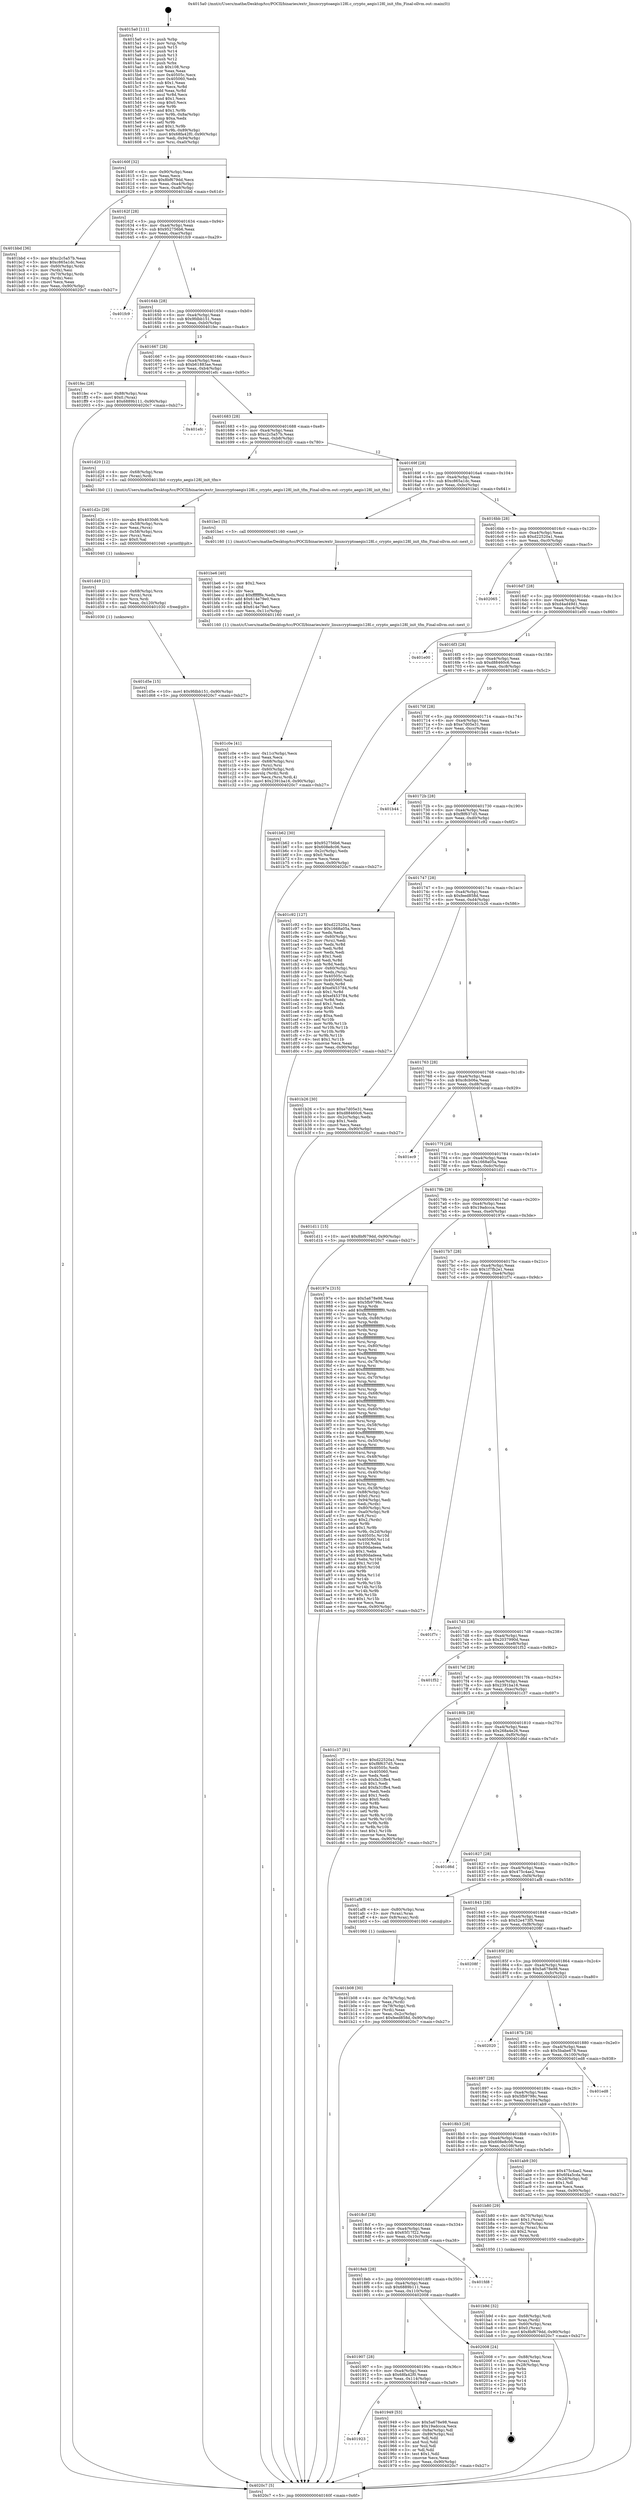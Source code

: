 digraph "0x4015a0" {
  label = "0x4015a0 (/mnt/c/Users/mathe/Desktop/tcc/POCII/binaries/extr_linuxcryptoaegis128l.c_crypto_aegis128l_init_tfm_Final-ollvm.out::main(0))"
  labelloc = "t"
  node[shape=record]

  Entry [label="",width=0.3,height=0.3,shape=circle,fillcolor=black,style=filled]
  "0x40160f" [label="{
     0x40160f [32]\l
     | [instrs]\l
     &nbsp;&nbsp;0x40160f \<+6\>: mov -0x90(%rbp),%eax\l
     &nbsp;&nbsp;0x401615 \<+2\>: mov %eax,%ecx\l
     &nbsp;&nbsp;0x401617 \<+6\>: sub $0x8bf679dd,%ecx\l
     &nbsp;&nbsp;0x40161d \<+6\>: mov %eax,-0xa4(%rbp)\l
     &nbsp;&nbsp;0x401623 \<+6\>: mov %ecx,-0xa8(%rbp)\l
     &nbsp;&nbsp;0x401629 \<+6\>: je 0000000000401bbd \<main+0x61d\>\l
  }"]
  "0x401bbd" [label="{
     0x401bbd [36]\l
     | [instrs]\l
     &nbsp;&nbsp;0x401bbd \<+5\>: mov $0xc2c5a57b,%eax\l
     &nbsp;&nbsp;0x401bc2 \<+5\>: mov $0xc865a1dc,%ecx\l
     &nbsp;&nbsp;0x401bc7 \<+4\>: mov -0x60(%rbp),%rdx\l
     &nbsp;&nbsp;0x401bcb \<+2\>: mov (%rdx),%esi\l
     &nbsp;&nbsp;0x401bcd \<+4\>: mov -0x70(%rbp),%rdx\l
     &nbsp;&nbsp;0x401bd1 \<+2\>: cmp (%rdx),%esi\l
     &nbsp;&nbsp;0x401bd3 \<+3\>: cmovl %ecx,%eax\l
     &nbsp;&nbsp;0x401bd6 \<+6\>: mov %eax,-0x90(%rbp)\l
     &nbsp;&nbsp;0x401bdc \<+5\>: jmp 00000000004020c7 \<main+0xb27\>\l
  }"]
  "0x40162f" [label="{
     0x40162f [28]\l
     | [instrs]\l
     &nbsp;&nbsp;0x40162f \<+5\>: jmp 0000000000401634 \<main+0x94\>\l
     &nbsp;&nbsp;0x401634 \<+6\>: mov -0xa4(%rbp),%eax\l
     &nbsp;&nbsp;0x40163a \<+5\>: sub $0x952756b6,%eax\l
     &nbsp;&nbsp;0x40163f \<+6\>: mov %eax,-0xac(%rbp)\l
     &nbsp;&nbsp;0x401645 \<+6\>: je 0000000000401fc9 \<main+0xa29\>\l
  }"]
  Exit [label="",width=0.3,height=0.3,shape=circle,fillcolor=black,style=filled,peripheries=2]
  "0x401fc9" [label="{
     0x401fc9\l
  }", style=dashed]
  "0x40164b" [label="{
     0x40164b [28]\l
     | [instrs]\l
     &nbsp;&nbsp;0x40164b \<+5\>: jmp 0000000000401650 \<main+0xb0\>\l
     &nbsp;&nbsp;0x401650 \<+6\>: mov -0xa4(%rbp),%eax\l
     &nbsp;&nbsp;0x401656 \<+5\>: sub $0x9fdbb151,%eax\l
     &nbsp;&nbsp;0x40165b \<+6\>: mov %eax,-0xb0(%rbp)\l
     &nbsp;&nbsp;0x401661 \<+6\>: je 0000000000401fec \<main+0xa4c\>\l
  }"]
  "0x401d5e" [label="{
     0x401d5e [15]\l
     | [instrs]\l
     &nbsp;&nbsp;0x401d5e \<+10\>: movl $0x9fdbb151,-0x90(%rbp)\l
     &nbsp;&nbsp;0x401d68 \<+5\>: jmp 00000000004020c7 \<main+0xb27\>\l
  }"]
  "0x401fec" [label="{
     0x401fec [28]\l
     | [instrs]\l
     &nbsp;&nbsp;0x401fec \<+7\>: mov -0x88(%rbp),%rax\l
     &nbsp;&nbsp;0x401ff3 \<+6\>: movl $0x0,(%rax)\l
     &nbsp;&nbsp;0x401ff9 \<+10\>: movl $0x6889b111,-0x90(%rbp)\l
     &nbsp;&nbsp;0x402003 \<+5\>: jmp 00000000004020c7 \<main+0xb27\>\l
  }"]
  "0x401667" [label="{
     0x401667 [28]\l
     | [instrs]\l
     &nbsp;&nbsp;0x401667 \<+5\>: jmp 000000000040166c \<main+0xcc\>\l
     &nbsp;&nbsp;0x40166c \<+6\>: mov -0xa4(%rbp),%eax\l
     &nbsp;&nbsp;0x401672 \<+5\>: sub $0xb61883ae,%eax\l
     &nbsp;&nbsp;0x401677 \<+6\>: mov %eax,-0xb4(%rbp)\l
     &nbsp;&nbsp;0x40167d \<+6\>: je 0000000000401efc \<main+0x95c\>\l
  }"]
  "0x401d49" [label="{
     0x401d49 [21]\l
     | [instrs]\l
     &nbsp;&nbsp;0x401d49 \<+4\>: mov -0x68(%rbp),%rcx\l
     &nbsp;&nbsp;0x401d4d \<+3\>: mov (%rcx),%rcx\l
     &nbsp;&nbsp;0x401d50 \<+3\>: mov %rcx,%rdi\l
     &nbsp;&nbsp;0x401d53 \<+6\>: mov %eax,-0x120(%rbp)\l
     &nbsp;&nbsp;0x401d59 \<+5\>: call 0000000000401030 \<free@plt\>\l
     | [calls]\l
     &nbsp;&nbsp;0x401030 \{1\} (unknown)\l
  }"]
  "0x401efc" [label="{
     0x401efc\l
  }", style=dashed]
  "0x401683" [label="{
     0x401683 [28]\l
     | [instrs]\l
     &nbsp;&nbsp;0x401683 \<+5\>: jmp 0000000000401688 \<main+0xe8\>\l
     &nbsp;&nbsp;0x401688 \<+6\>: mov -0xa4(%rbp),%eax\l
     &nbsp;&nbsp;0x40168e \<+5\>: sub $0xc2c5a57b,%eax\l
     &nbsp;&nbsp;0x401693 \<+6\>: mov %eax,-0xb8(%rbp)\l
     &nbsp;&nbsp;0x401699 \<+6\>: je 0000000000401d20 \<main+0x780\>\l
  }"]
  "0x401d2c" [label="{
     0x401d2c [29]\l
     | [instrs]\l
     &nbsp;&nbsp;0x401d2c \<+10\>: movabs $0x4030d6,%rdi\l
     &nbsp;&nbsp;0x401d36 \<+4\>: mov -0x58(%rbp),%rcx\l
     &nbsp;&nbsp;0x401d3a \<+2\>: mov %eax,(%rcx)\l
     &nbsp;&nbsp;0x401d3c \<+4\>: mov -0x58(%rbp),%rcx\l
     &nbsp;&nbsp;0x401d40 \<+2\>: mov (%rcx),%esi\l
     &nbsp;&nbsp;0x401d42 \<+2\>: mov $0x0,%al\l
     &nbsp;&nbsp;0x401d44 \<+5\>: call 0000000000401040 \<printf@plt\>\l
     | [calls]\l
     &nbsp;&nbsp;0x401040 \{1\} (unknown)\l
  }"]
  "0x401d20" [label="{
     0x401d20 [12]\l
     | [instrs]\l
     &nbsp;&nbsp;0x401d20 \<+4\>: mov -0x68(%rbp),%rax\l
     &nbsp;&nbsp;0x401d24 \<+3\>: mov (%rax),%rdi\l
     &nbsp;&nbsp;0x401d27 \<+5\>: call 00000000004013b0 \<crypto_aegis128l_init_tfm\>\l
     | [calls]\l
     &nbsp;&nbsp;0x4013b0 \{1\} (/mnt/c/Users/mathe/Desktop/tcc/POCII/binaries/extr_linuxcryptoaegis128l.c_crypto_aegis128l_init_tfm_Final-ollvm.out::crypto_aegis128l_init_tfm)\l
  }"]
  "0x40169f" [label="{
     0x40169f [28]\l
     | [instrs]\l
     &nbsp;&nbsp;0x40169f \<+5\>: jmp 00000000004016a4 \<main+0x104\>\l
     &nbsp;&nbsp;0x4016a4 \<+6\>: mov -0xa4(%rbp),%eax\l
     &nbsp;&nbsp;0x4016aa \<+5\>: sub $0xc865a1dc,%eax\l
     &nbsp;&nbsp;0x4016af \<+6\>: mov %eax,-0xbc(%rbp)\l
     &nbsp;&nbsp;0x4016b5 \<+6\>: je 0000000000401be1 \<main+0x641\>\l
  }"]
  "0x401c0e" [label="{
     0x401c0e [41]\l
     | [instrs]\l
     &nbsp;&nbsp;0x401c0e \<+6\>: mov -0x11c(%rbp),%ecx\l
     &nbsp;&nbsp;0x401c14 \<+3\>: imul %eax,%ecx\l
     &nbsp;&nbsp;0x401c17 \<+4\>: mov -0x68(%rbp),%rsi\l
     &nbsp;&nbsp;0x401c1b \<+3\>: mov (%rsi),%rsi\l
     &nbsp;&nbsp;0x401c1e \<+4\>: mov -0x60(%rbp),%rdi\l
     &nbsp;&nbsp;0x401c22 \<+3\>: movslq (%rdi),%rdi\l
     &nbsp;&nbsp;0x401c25 \<+3\>: mov %ecx,(%rsi,%rdi,4)\l
     &nbsp;&nbsp;0x401c28 \<+10\>: movl $0x2391ba16,-0x90(%rbp)\l
     &nbsp;&nbsp;0x401c32 \<+5\>: jmp 00000000004020c7 \<main+0xb27\>\l
  }"]
  "0x401be1" [label="{
     0x401be1 [5]\l
     | [instrs]\l
     &nbsp;&nbsp;0x401be1 \<+5\>: call 0000000000401160 \<next_i\>\l
     | [calls]\l
     &nbsp;&nbsp;0x401160 \{1\} (/mnt/c/Users/mathe/Desktop/tcc/POCII/binaries/extr_linuxcryptoaegis128l.c_crypto_aegis128l_init_tfm_Final-ollvm.out::next_i)\l
  }"]
  "0x4016bb" [label="{
     0x4016bb [28]\l
     | [instrs]\l
     &nbsp;&nbsp;0x4016bb \<+5\>: jmp 00000000004016c0 \<main+0x120\>\l
     &nbsp;&nbsp;0x4016c0 \<+6\>: mov -0xa4(%rbp),%eax\l
     &nbsp;&nbsp;0x4016c6 \<+5\>: sub $0xd22520a1,%eax\l
     &nbsp;&nbsp;0x4016cb \<+6\>: mov %eax,-0xc0(%rbp)\l
     &nbsp;&nbsp;0x4016d1 \<+6\>: je 0000000000402065 \<main+0xac5\>\l
  }"]
  "0x401be6" [label="{
     0x401be6 [40]\l
     | [instrs]\l
     &nbsp;&nbsp;0x401be6 \<+5\>: mov $0x2,%ecx\l
     &nbsp;&nbsp;0x401beb \<+1\>: cltd\l
     &nbsp;&nbsp;0x401bec \<+2\>: idiv %ecx\l
     &nbsp;&nbsp;0x401bee \<+6\>: imul $0xfffffffe,%edx,%ecx\l
     &nbsp;&nbsp;0x401bf4 \<+6\>: add $0x614e79e0,%ecx\l
     &nbsp;&nbsp;0x401bfa \<+3\>: add $0x1,%ecx\l
     &nbsp;&nbsp;0x401bfd \<+6\>: sub $0x614e79e0,%ecx\l
     &nbsp;&nbsp;0x401c03 \<+6\>: mov %ecx,-0x11c(%rbp)\l
     &nbsp;&nbsp;0x401c09 \<+5\>: call 0000000000401160 \<next_i\>\l
     | [calls]\l
     &nbsp;&nbsp;0x401160 \{1\} (/mnt/c/Users/mathe/Desktop/tcc/POCII/binaries/extr_linuxcryptoaegis128l.c_crypto_aegis128l_init_tfm_Final-ollvm.out::next_i)\l
  }"]
  "0x402065" [label="{
     0x402065\l
  }", style=dashed]
  "0x4016d7" [label="{
     0x4016d7 [28]\l
     | [instrs]\l
     &nbsp;&nbsp;0x4016d7 \<+5\>: jmp 00000000004016dc \<main+0x13c\>\l
     &nbsp;&nbsp;0x4016dc \<+6\>: mov -0xa4(%rbp),%eax\l
     &nbsp;&nbsp;0x4016e2 \<+5\>: sub $0xd4ad49d1,%eax\l
     &nbsp;&nbsp;0x4016e7 \<+6\>: mov %eax,-0xc4(%rbp)\l
     &nbsp;&nbsp;0x4016ed \<+6\>: je 0000000000401e00 \<main+0x860\>\l
  }"]
  "0x401b9d" [label="{
     0x401b9d [32]\l
     | [instrs]\l
     &nbsp;&nbsp;0x401b9d \<+4\>: mov -0x68(%rbp),%rdi\l
     &nbsp;&nbsp;0x401ba1 \<+3\>: mov %rax,(%rdi)\l
     &nbsp;&nbsp;0x401ba4 \<+4\>: mov -0x60(%rbp),%rax\l
     &nbsp;&nbsp;0x401ba8 \<+6\>: movl $0x0,(%rax)\l
     &nbsp;&nbsp;0x401bae \<+10\>: movl $0x8bf679dd,-0x90(%rbp)\l
     &nbsp;&nbsp;0x401bb8 \<+5\>: jmp 00000000004020c7 \<main+0xb27\>\l
  }"]
  "0x401e00" [label="{
     0x401e00\l
  }", style=dashed]
  "0x4016f3" [label="{
     0x4016f3 [28]\l
     | [instrs]\l
     &nbsp;&nbsp;0x4016f3 \<+5\>: jmp 00000000004016f8 \<main+0x158\>\l
     &nbsp;&nbsp;0x4016f8 \<+6\>: mov -0xa4(%rbp),%eax\l
     &nbsp;&nbsp;0x4016fe \<+5\>: sub $0xd88460c6,%eax\l
     &nbsp;&nbsp;0x401703 \<+6\>: mov %eax,-0xc8(%rbp)\l
     &nbsp;&nbsp;0x401709 \<+6\>: je 0000000000401b62 \<main+0x5c2\>\l
  }"]
  "0x401b08" [label="{
     0x401b08 [30]\l
     | [instrs]\l
     &nbsp;&nbsp;0x401b08 \<+4\>: mov -0x78(%rbp),%rdi\l
     &nbsp;&nbsp;0x401b0c \<+2\>: mov %eax,(%rdi)\l
     &nbsp;&nbsp;0x401b0e \<+4\>: mov -0x78(%rbp),%rdi\l
     &nbsp;&nbsp;0x401b12 \<+2\>: mov (%rdi),%eax\l
     &nbsp;&nbsp;0x401b14 \<+3\>: mov %eax,-0x2c(%rbp)\l
     &nbsp;&nbsp;0x401b17 \<+10\>: movl $0xfeed858d,-0x90(%rbp)\l
     &nbsp;&nbsp;0x401b21 \<+5\>: jmp 00000000004020c7 \<main+0xb27\>\l
  }"]
  "0x401b62" [label="{
     0x401b62 [30]\l
     | [instrs]\l
     &nbsp;&nbsp;0x401b62 \<+5\>: mov $0x952756b6,%eax\l
     &nbsp;&nbsp;0x401b67 \<+5\>: mov $0x608e8c06,%ecx\l
     &nbsp;&nbsp;0x401b6c \<+3\>: mov -0x2c(%rbp),%edx\l
     &nbsp;&nbsp;0x401b6f \<+3\>: cmp $0x0,%edx\l
     &nbsp;&nbsp;0x401b72 \<+3\>: cmove %ecx,%eax\l
     &nbsp;&nbsp;0x401b75 \<+6\>: mov %eax,-0x90(%rbp)\l
     &nbsp;&nbsp;0x401b7b \<+5\>: jmp 00000000004020c7 \<main+0xb27\>\l
  }"]
  "0x40170f" [label="{
     0x40170f [28]\l
     | [instrs]\l
     &nbsp;&nbsp;0x40170f \<+5\>: jmp 0000000000401714 \<main+0x174\>\l
     &nbsp;&nbsp;0x401714 \<+6\>: mov -0xa4(%rbp),%eax\l
     &nbsp;&nbsp;0x40171a \<+5\>: sub $0xe7d05e31,%eax\l
     &nbsp;&nbsp;0x40171f \<+6\>: mov %eax,-0xcc(%rbp)\l
     &nbsp;&nbsp;0x401725 \<+6\>: je 0000000000401b44 \<main+0x5a4\>\l
  }"]
  "0x4015a0" [label="{
     0x4015a0 [111]\l
     | [instrs]\l
     &nbsp;&nbsp;0x4015a0 \<+1\>: push %rbp\l
     &nbsp;&nbsp;0x4015a1 \<+3\>: mov %rsp,%rbp\l
     &nbsp;&nbsp;0x4015a4 \<+2\>: push %r15\l
     &nbsp;&nbsp;0x4015a6 \<+2\>: push %r14\l
     &nbsp;&nbsp;0x4015a8 \<+2\>: push %r13\l
     &nbsp;&nbsp;0x4015aa \<+2\>: push %r12\l
     &nbsp;&nbsp;0x4015ac \<+1\>: push %rbx\l
     &nbsp;&nbsp;0x4015ad \<+7\>: sub $0x108,%rsp\l
     &nbsp;&nbsp;0x4015b4 \<+2\>: xor %eax,%eax\l
     &nbsp;&nbsp;0x4015b6 \<+7\>: mov 0x40505c,%ecx\l
     &nbsp;&nbsp;0x4015bd \<+7\>: mov 0x405060,%edx\l
     &nbsp;&nbsp;0x4015c4 \<+3\>: sub $0x1,%eax\l
     &nbsp;&nbsp;0x4015c7 \<+3\>: mov %ecx,%r8d\l
     &nbsp;&nbsp;0x4015ca \<+3\>: add %eax,%r8d\l
     &nbsp;&nbsp;0x4015cd \<+4\>: imul %r8d,%ecx\l
     &nbsp;&nbsp;0x4015d1 \<+3\>: and $0x1,%ecx\l
     &nbsp;&nbsp;0x4015d4 \<+3\>: cmp $0x0,%ecx\l
     &nbsp;&nbsp;0x4015d7 \<+4\>: sete %r9b\l
     &nbsp;&nbsp;0x4015db \<+4\>: and $0x1,%r9b\l
     &nbsp;&nbsp;0x4015df \<+7\>: mov %r9b,-0x8a(%rbp)\l
     &nbsp;&nbsp;0x4015e6 \<+3\>: cmp $0xa,%edx\l
     &nbsp;&nbsp;0x4015e9 \<+4\>: setl %r9b\l
     &nbsp;&nbsp;0x4015ed \<+4\>: and $0x1,%r9b\l
     &nbsp;&nbsp;0x4015f1 \<+7\>: mov %r9b,-0x89(%rbp)\l
     &nbsp;&nbsp;0x4015f8 \<+10\>: movl $0x68fa42f0,-0x90(%rbp)\l
     &nbsp;&nbsp;0x401602 \<+6\>: mov %edi,-0x94(%rbp)\l
     &nbsp;&nbsp;0x401608 \<+7\>: mov %rsi,-0xa0(%rbp)\l
  }"]
  "0x401b44" [label="{
     0x401b44\l
  }", style=dashed]
  "0x40172b" [label="{
     0x40172b [28]\l
     | [instrs]\l
     &nbsp;&nbsp;0x40172b \<+5\>: jmp 0000000000401730 \<main+0x190\>\l
     &nbsp;&nbsp;0x401730 \<+6\>: mov -0xa4(%rbp),%eax\l
     &nbsp;&nbsp;0x401736 \<+5\>: sub $0xf8f637d5,%eax\l
     &nbsp;&nbsp;0x40173b \<+6\>: mov %eax,-0xd0(%rbp)\l
     &nbsp;&nbsp;0x401741 \<+6\>: je 0000000000401c92 \<main+0x6f2\>\l
  }"]
  "0x4020c7" [label="{
     0x4020c7 [5]\l
     | [instrs]\l
     &nbsp;&nbsp;0x4020c7 \<+5\>: jmp 000000000040160f \<main+0x6f\>\l
  }"]
  "0x401c92" [label="{
     0x401c92 [127]\l
     | [instrs]\l
     &nbsp;&nbsp;0x401c92 \<+5\>: mov $0xd22520a1,%eax\l
     &nbsp;&nbsp;0x401c97 \<+5\>: mov $0x1668a05a,%ecx\l
     &nbsp;&nbsp;0x401c9c \<+2\>: xor %edx,%edx\l
     &nbsp;&nbsp;0x401c9e \<+4\>: mov -0x60(%rbp),%rsi\l
     &nbsp;&nbsp;0x401ca2 \<+2\>: mov (%rsi),%edi\l
     &nbsp;&nbsp;0x401ca4 \<+3\>: mov %edx,%r8d\l
     &nbsp;&nbsp;0x401ca7 \<+3\>: sub %edi,%r8d\l
     &nbsp;&nbsp;0x401caa \<+2\>: mov %edx,%edi\l
     &nbsp;&nbsp;0x401cac \<+3\>: sub $0x1,%edi\l
     &nbsp;&nbsp;0x401caf \<+3\>: add %edi,%r8d\l
     &nbsp;&nbsp;0x401cb2 \<+3\>: sub %r8d,%edx\l
     &nbsp;&nbsp;0x401cb5 \<+4\>: mov -0x60(%rbp),%rsi\l
     &nbsp;&nbsp;0x401cb9 \<+2\>: mov %edx,(%rsi)\l
     &nbsp;&nbsp;0x401cbb \<+7\>: mov 0x40505c,%edx\l
     &nbsp;&nbsp;0x401cc2 \<+7\>: mov 0x405060,%edi\l
     &nbsp;&nbsp;0x401cc9 \<+3\>: mov %edx,%r8d\l
     &nbsp;&nbsp;0x401ccc \<+7\>: add $0xef453784,%r8d\l
     &nbsp;&nbsp;0x401cd3 \<+4\>: sub $0x1,%r8d\l
     &nbsp;&nbsp;0x401cd7 \<+7\>: sub $0xef453784,%r8d\l
     &nbsp;&nbsp;0x401cde \<+4\>: imul %r8d,%edx\l
     &nbsp;&nbsp;0x401ce2 \<+3\>: and $0x1,%edx\l
     &nbsp;&nbsp;0x401ce5 \<+3\>: cmp $0x0,%edx\l
     &nbsp;&nbsp;0x401ce8 \<+4\>: sete %r9b\l
     &nbsp;&nbsp;0x401cec \<+3\>: cmp $0xa,%edi\l
     &nbsp;&nbsp;0x401cef \<+4\>: setl %r10b\l
     &nbsp;&nbsp;0x401cf3 \<+3\>: mov %r9b,%r11b\l
     &nbsp;&nbsp;0x401cf6 \<+3\>: and %r10b,%r11b\l
     &nbsp;&nbsp;0x401cf9 \<+3\>: xor %r10b,%r9b\l
     &nbsp;&nbsp;0x401cfc \<+3\>: or %r9b,%r11b\l
     &nbsp;&nbsp;0x401cff \<+4\>: test $0x1,%r11b\l
     &nbsp;&nbsp;0x401d03 \<+3\>: cmovne %ecx,%eax\l
     &nbsp;&nbsp;0x401d06 \<+6\>: mov %eax,-0x90(%rbp)\l
     &nbsp;&nbsp;0x401d0c \<+5\>: jmp 00000000004020c7 \<main+0xb27\>\l
  }"]
  "0x401747" [label="{
     0x401747 [28]\l
     | [instrs]\l
     &nbsp;&nbsp;0x401747 \<+5\>: jmp 000000000040174c \<main+0x1ac\>\l
     &nbsp;&nbsp;0x40174c \<+6\>: mov -0xa4(%rbp),%eax\l
     &nbsp;&nbsp;0x401752 \<+5\>: sub $0xfeed858d,%eax\l
     &nbsp;&nbsp;0x401757 \<+6\>: mov %eax,-0xd4(%rbp)\l
     &nbsp;&nbsp;0x40175d \<+6\>: je 0000000000401b26 \<main+0x586\>\l
  }"]
  "0x401923" [label="{
     0x401923\l
  }", style=dashed]
  "0x401b26" [label="{
     0x401b26 [30]\l
     | [instrs]\l
     &nbsp;&nbsp;0x401b26 \<+5\>: mov $0xe7d05e31,%eax\l
     &nbsp;&nbsp;0x401b2b \<+5\>: mov $0xd88460c6,%ecx\l
     &nbsp;&nbsp;0x401b30 \<+3\>: mov -0x2c(%rbp),%edx\l
     &nbsp;&nbsp;0x401b33 \<+3\>: cmp $0x1,%edx\l
     &nbsp;&nbsp;0x401b36 \<+3\>: cmovl %ecx,%eax\l
     &nbsp;&nbsp;0x401b39 \<+6\>: mov %eax,-0x90(%rbp)\l
     &nbsp;&nbsp;0x401b3f \<+5\>: jmp 00000000004020c7 \<main+0xb27\>\l
  }"]
  "0x401763" [label="{
     0x401763 [28]\l
     | [instrs]\l
     &nbsp;&nbsp;0x401763 \<+5\>: jmp 0000000000401768 \<main+0x1c8\>\l
     &nbsp;&nbsp;0x401768 \<+6\>: mov -0xa4(%rbp),%eax\l
     &nbsp;&nbsp;0x40176e \<+5\>: sub $0xc8cb06a,%eax\l
     &nbsp;&nbsp;0x401773 \<+6\>: mov %eax,-0xd8(%rbp)\l
     &nbsp;&nbsp;0x401779 \<+6\>: je 0000000000401ec9 \<main+0x929\>\l
  }"]
  "0x401949" [label="{
     0x401949 [53]\l
     | [instrs]\l
     &nbsp;&nbsp;0x401949 \<+5\>: mov $0x5a678e98,%eax\l
     &nbsp;&nbsp;0x40194e \<+5\>: mov $0x19adccca,%ecx\l
     &nbsp;&nbsp;0x401953 \<+6\>: mov -0x8a(%rbp),%dl\l
     &nbsp;&nbsp;0x401959 \<+7\>: mov -0x89(%rbp),%sil\l
     &nbsp;&nbsp;0x401960 \<+3\>: mov %dl,%dil\l
     &nbsp;&nbsp;0x401963 \<+3\>: and %sil,%dil\l
     &nbsp;&nbsp;0x401966 \<+3\>: xor %sil,%dl\l
     &nbsp;&nbsp;0x401969 \<+3\>: or %dl,%dil\l
     &nbsp;&nbsp;0x40196c \<+4\>: test $0x1,%dil\l
     &nbsp;&nbsp;0x401970 \<+3\>: cmovne %ecx,%eax\l
     &nbsp;&nbsp;0x401973 \<+6\>: mov %eax,-0x90(%rbp)\l
     &nbsp;&nbsp;0x401979 \<+5\>: jmp 00000000004020c7 \<main+0xb27\>\l
  }"]
  "0x401ec9" [label="{
     0x401ec9\l
  }", style=dashed]
  "0x40177f" [label="{
     0x40177f [28]\l
     | [instrs]\l
     &nbsp;&nbsp;0x40177f \<+5\>: jmp 0000000000401784 \<main+0x1e4\>\l
     &nbsp;&nbsp;0x401784 \<+6\>: mov -0xa4(%rbp),%eax\l
     &nbsp;&nbsp;0x40178a \<+5\>: sub $0x1668a05a,%eax\l
     &nbsp;&nbsp;0x40178f \<+6\>: mov %eax,-0xdc(%rbp)\l
     &nbsp;&nbsp;0x401795 \<+6\>: je 0000000000401d11 \<main+0x771\>\l
  }"]
  "0x401907" [label="{
     0x401907 [28]\l
     | [instrs]\l
     &nbsp;&nbsp;0x401907 \<+5\>: jmp 000000000040190c \<main+0x36c\>\l
     &nbsp;&nbsp;0x40190c \<+6\>: mov -0xa4(%rbp),%eax\l
     &nbsp;&nbsp;0x401912 \<+5\>: sub $0x68fa42f0,%eax\l
     &nbsp;&nbsp;0x401917 \<+6\>: mov %eax,-0x114(%rbp)\l
     &nbsp;&nbsp;0x40191d \<+6\>: je 0000000000401949 \<main+0x3a9\>\l
  }"]
  "0x401d11" [label="{
     0x401d11 [15]\l
     | [instrs]\l
     &nbsp;&nbsp;0x401d11 \<+10\>: movl $0x8bf679dd,-0x90(%rbp)\l
     &nbsp;&nbsp;0x401d1b \<+5\>: jmp 00000000004020c7 \<main+0xb27\>\l
  }"]
  "0x40179b" [label="{
     0x40179b [28]\l
     | [instrs]\l
     &nbsp;&nbsp;0x40179b \<+5\>: jmp 00000000004017a0 \<main+0x200\>\l
     &nbsp;&nbsp;0x4017a0 \<+6\>: mov -0xa4(%rbp),%eax\l
     &nbsp;&nbsp;0x4017a6 \<+5\>: sub $0x19adccca,%eax\l
     &nbsp;&nbsp;0x4017ab \<+6\>: mov %eax,-0xe0(%rbp)\l
     &nbsp;&nbsp;0x4017b1 \<+6\>: je 000000000040197e \<main+0x3de\>\l
  }"]
  "0x402008" [label="{
     0x402008 [24]\l
     | [instrs]\l
     &nbsp;&nbsp;0x402008 \<+7\>: mov -0x88(%rbp),%rax\l
     &nbsp;&nbsp;0x40200f \<+2\>: mov (%rax),%eax\l
     &nbsp;&nbsp;0x402011 \<+4\>: lea -0x28(%rbp),%rsp\l
     &nbsp;&nbsp;0x402015 \<+1\>: pop %rbx\l
     &nbsp;&nbsp;0x402016 \<+2\>: pop %r12\l
     &nbsp;&nbsp;0x402018 \<+2\>: pop %r13\l
     &nbsp;&nbsp;0x40201a \<+2\>: pop %r14\l
     &nbsp;&nbsp;0x40201c \<+2\>: pop %r15\l
     &nbsp;&nbsp;0x40201e \<+1\>: pop %rbp\l
     &nbsp;&nbsp;0x40201f \<+1\>: ret\l
  }"]
  "0x40197e" [label="{
     0x40197e [315]\l
     | [instrs]\l
     &nbsp;&nbsp;0x40197e \<+5\>: mov $0x5a678e98,%eax\l
     &nbsp;&nbsp;0x401983 \<+5\>: mov $0x5fb9798c,%ecx\l
     &nbsp;&nbsp;0x401988 \<+3\>: mov %rsp,%rdx\l
     &nbsp;&nbsp;0x40198b \<+4\>: add $0xfffffffffffffff0,%rdx\l
     &nbsp;&nbsp;0x40198f \<+3\>: mov %rdx,%rsp\l
     &nbsp;&nbsp;0x401992 \<+7\>: mov %rdx,-0x88(%rbp)\l
     &nbsp;&nbsp;0x401999 \<+3\>: mov %rsp,%rdx\l
     &nbsp;&nbsp;0x40199c \<+4\>: add $0xfffffffffffffff0,%rdx\l
     &nbsp;&nbsp;0x4019a0 \<+3\>: mov %rdx,%rsp\l
     &nbsp;&nbsp;0x4019a3 \<+3\>: mov %rsp,%rsi\l
     &nbsp;&nbsp;0x4019a6 \<+4\>: add $0xfffffffffffffff0,%rsi\l
     &nbsp;&nbsp;0x4019aa \<+3\>: mov %rsi,%rsp\l
     &nbsp;&nbsp;0x4019ad \<+4\>: mov %rsi,-0x80(%rbp)\l
     &nbsp;&nbsp;0x4019b1 \<+3\>: mov %rsp,%rsi\l
     &nbsp;&nbsp;0x4019b4 \<+4\>: add $0xfffffffffffffff0,%rsi\l
     &nbsp;&nbsp;0x4019b8 \<+3\>: mov %rsi,%rsp\l
     &nbsp;&nbsp;0x4019bb \<+4\>: mov %rsi,-0x78(%rbp)\l
     &nbsp;&nbsp;0x4019bf \<+3\>: mov %rsp,%rsi\l
     &nbsp;&nbsp;0x4019c2 \<+4\>: add $0xfffffffffffffff0,%rsi\l
     &nbsp;&nbsp;0x4019c6 \<+3\>: mov %rsi,%rsp\l
     &nbsp;&nbsp;0x4019c9 \<+4\>: mov %rsi,-0x70(%rbp)\l
     &nbsp;&nbsp;0x4019cd \<+3\>: mov %rsp,%rsi\l
     &nbsp;&nbsp;0x4019d0 \<+4\>: add $0xfffffffffffffff0,%rsi\l
     &nbsp;&nbsp;0x4019d4 \<+3\>: mov %rsi,%rsp\l
     &nbsp;&nbsp;0x4019d7 \<+4\>: mov %rsi,-0x68(%rbp)\l
     &nbsp;&nbsp;0x4019db \<+3\>: mov %rsp,%rsi\l
     &nbsp;&nbsp;0x4019de \<+4\>: add $0xfffffffffffffff0,%rsi\l
     &nbsp;&nbsp;0x4019e2 \<+3\>: mov %rsi,%rsp\l
     &nbsp;&nbsp;0x4019e5 \<+4\>: mov %rsi,-0x60(%rbp)\l
     &nbsp;&nbsp;0x4019e9 \<+3\>: mov %rsp,%rsi\l
     &nbsp;&nbsp;0x4019ec \<+4\>: add $0xfffffffffffffff0,%rsi\l
     &nbsp;&nbsp;0x4019f0 \<+3\>: mov %rsi,%rsp\l
     &nbsp;&nbsp;0x4019f3 \<+4\>: mov %rsi,-0x58(%rbp)\l
     &nbsp;&nbsp;0x4019f7 \<+3\>: mov %rsp,%rsi\l
     &nbsp;&nbsp;0x4019fa \<+4\>: add $0xfffffffffffffff0,%rsi\l
     &nbsp;&nbsp;0x4019fe \<+3\>: mov %rsi,%rsp\l
     &nbsp;&nbsp;0x401a01 \<+4\>: mov %rsi,-0x50(%rbp)\l
     &nbsp;&nbsp;0x401a05 \<+3\>: mov %rsp,%rsi\l
     &nbsp;&nbsp;0x401a08 \<+4\>: add $0xfffffffffffffff0,%rsi\l
     &nbsp;&nbsp;0x401a0c \<+3\>: mov %rsi,%rsp\l
     &nbsp;&nbsp;0x401a0f \<+4\>: mov %rsi,-0x48(%rbp)\l
     &nbsp;&nbsp;0x401a13 \<+3\>: mov %rsp,%rsi\l
     &nbsp;&nbsp;0x401a16 \<+4\>: add $0xfffffffffffffff0,%rsi\l
     &nbsp;&nbsp;0x401a1a \<+3\>: mov %rsi,%rsp\l
     &nbsp;&nbsp;0x401a1d \<+4\>: mov %rsi,-0x40(%rbp)\l
     &nbsp;&nbsp;0x401a21 \<+3\>: mov %rsp,%rsi\l
     &nbsp;&nbsp;0x401a24 \<+4\>: add $0xfffffffffffffff0,%rsi\l
     &nbsp;&nbsp;0x401a28 \<+3\>: mov %rsi,%rsp\l
     &nbsp;&nbsp;0x401a2b \<+4\>: mov %rsi,-0x38(%rbp)\l
     &nbsp;&nbsp;0x401a2f \<+7\>: mov -0x88(%rbp),%rsi\l
     &nbsp;&nbsp;0x401a36 \<+6\>: movl $0x0,(%rsi)\l
     &nbsp;&nbsp;0x401a3c \<+6\>: mov -0x94(%rbp),%edi\l
     &nbsp;&nbsp;0x401a42 \<+2\>: mov %edi,(%rdx)\l
     &nbsp;&nbsp;0x401a44 \<+4\>: mov -0x80(%rbp),%rsi\l
     &nbsp;&nbsp;0x401a48 \<+7\>: mov -0xa0(%rbp),%r8\l
     &nbsp;&nbsp;0x401a4f \<+3\>: mov %r8,(%rsi)\l
     &nbsp;&nbsp;0x401a52 \<+3\>: cmpl $0x2,(%rdx)\l
     &nbsp;&nbsp;0x401a55 \<+4\>: setne %r9b\l
     &nbsp;&nbsp;0x401a59 \<+4\>: and $0x1,%r9b\l
     &nbsp;&nbsp;0x401a5d \<+4\>: mov %r9b,-0x2d(%rbp)\l
     &nbsp;&nbsp;0x401a61 \<+8\>: mov 0x40505c,%r10d\l
     &nbsp;&nbsp;0x401a69 \<+8\>: mov 0x405060,%r11d\l
     &nbsp;&nbsp;0x401a71 \<+3\>: mov %r10d,%ebx\l
     &nbsp;&nbsp;0x401a74 \<+6\>: sub $0x80dadeea,%ebx\l
     &nbsp;&nbsp;0x401a7a \<+3\>: sub $0x1,%ebx\l
     &nbsp;&nbsp;0x401a7d \<+6\>: add $0x80dadeea,%ebx\l
     &nbsp;&nbsp;0x401a83 \<+4\>: imul %ebx,%r10d\l
     &nbsp;&nbsp;0x401a87 \<+4\>: and $0x1,%r10d\l
     &nbsp;&nbsp;0x401a8b \<+4\>: cmp $0x0,%r10d\l
     &nbsp;&nbsp;0x401a8f \<+4\>: sete %r9b\l
     &nbsp;&nbsp;0x401a93 \<+4\>: cmp $0xa,%r11d\l
     &nbsp;&nbsp;0x401a97 \<+4\>: setl %r14b\l
     &nbsp;&nbsp;0x401a9b \<+3\>: mov %r9b,%r15b\l
     &nbsp;&nbsp;0x401a9e \<+3\>: and %r14b,%r15b\l
     &nbsp;&nbsp;0x401aa1 \<+3\>: xor %r14b,%r9b\l
     &nbsp;&nbsp;0x401aa4 \<+3\>: or %r9b,%r15b\l
     &nbsp;&nbsp;0x401aa7 \<+4\>: test $0x1,%r15b\l
     &nbsp;&nbsp;0x401aab \<+3\>: cmovne %ecx,%eax\l
     &nbsp;&nbsp;0x401aae \<+6\>: mov %eax,-0x90(%rbp)\l
     &nbsp;&nbsp;0x401ab4 \<+5\>: jmp 00000000004020c7 \<main+0xb27\>\l
  }"]
  "0x4017b7" [label="{
     0x4017b7 [28]\l
     | [instrs]\l
     &nbsp;&nbsp;0x4017b7 \<+5\>: jmp 00000000004017bc \<main+0x21c\>\l
     &nbsp;&nbsp;0x4017bc \<+6\>: mov -0xa4(%rbp),%eax\l
     &nbsp;&nbsp;0x4017c2 \<+5\>: sub $0x1f7fb2e1,%eax\l
     &nbsp;&nbsp;0x4017c7 \<+6\>: mov %eax,-0xe4(%rbp)\l
     &nbsp;&nbsp;0x4017cd \<+6\>: je 0000000000401f7c \<main+0x9dc\>\l
  }"]
  "0x4018eb" [label="{
     0x4018eb [28]\l
     | [instrs]\l
     &nbsp;&nbsp;0x4018eb \<+5\>: jmp 00000000004018f0 \<main+0x350\>\l
     &nbsp;&nbsp;0x4018f0 \<+6\>: mov -0xa4(%rbp),%eax\l
     &nbsp;&nbsp;0x4018f6 \<+5\>: sub $0x6889b111,%eax\l
     &nbsp;&nbsp;0x4018fb \<+6\>: mov %eax,-0x110(%rbp)\l
     &nbsp;&nbsp;0x401901 \<+6\>: je 0000000000402008 \<main+0xa68\>\l
  }"]
  "0x401f7c" [label="{
     0x401f7c\l
  }", style=dashed]
  "0x4017d3" [label="{
     0x4017d3 [28]\l
     | [instrs]\l
     &nbsp;&nbsp;0x4017d3 \<+5\>: jmp 00000000004017d8 \<main+0x238\>\l
     &nbsp;&nbsp;0x4017d8 \<+6\>: mov -0xa4(%rbp),%eax\l
     &nbsp;&nbsp;0x4017de \<+5\>: sub $0x2037990d,%eax\l
     &nbsp;&nbsp;0x4017e3 \<+6\>: mov %eax,-0xe8(%rbp)\l
     &nbsp;&nbsp;0x4017e9 \<+6\>: je 0000000000401f52 \<main+0x9b2\>\l
  }"]
  "0x401fd8" [label="{
     0x401fd8\l
  }", style=dashed]
  "0x401f52" [label="{
     0x401f52\l
  }", style=dashed]
  "0x4017ef" [label="{
     0x4017ef [28]\l
     | [instrs]\l
     &nbsp;&nbsp;0x4017ef \<+5\>: jmp 00000000004017f4 \<main+0x254\>\l
     &nbsp;&nbsp;0x4017f4 \<+6\>: mov -0xa4(%rbp),%eax\l
     &nbsp;&nbsp;0x4017fa \<+5\>: sub $0x2391ba16,%eax\l
     &nbsp;&nbsp;0x4017ff \<+6\>: mov %eax,-0xec(%rbp)\l
     &nbsp;&nbsp;0x401805 \<+6\>: je 0000000000401c37 \<main+0x697\>\l
  }"]
  "0x4018cf" [label="{
     0x4018cf [28]\l
     | [instrs]\l
     &nbsp;&nbsp;0x4018cf \<+5\>: jmp 00000000004018d4 \<main+0x334\>\l
     &nbsp;&nbsp;0x4018d4 \<+6\>: mov -0xa4(%rbp),%eax\l
     &nbsp;&nbsp;0x4018da \<+5\>: sub $0x65f17f22,%eax\l
     &nbsp;&nbsp;0x4018df \<+6\>: mov %eax,-0x10c(%rbp)\l
     &nbsp;&nbsp;0x4018e5 \<+6\>: je 0000000000401fd8 \<main+0xa38\>\l
  }"]
  "0x401c37" [label="{
     0x401c37 [91]\l
     | [instrs]\l
     &nbsp;&nbsp;0x401c37 \<+5\>: mov $0xd22520a1,%eax\l
     &nbsp;&nbsp;0x401c3c \<+5\>: mov $0xf8f637d5,%ecx\l
     &nbsp;&nbsp;0x401c41 \<+7\>: mov 0x40505c,%edx\l
     &nbsp;&nbsp;0x401c48 \<+7\>: mov 0x405060,%esi\l
     &nbsp;&nbsp;0x401c4f \<+2\>: mov %edx,%edi\l
     &nbsp;&nbsp;0x401c51 \<+6\>: sub $0xfa31ffe4,%edi\l
     &nbsp;&nbsp;0x401c57 \<+3\>: sub $0x1,%edi\l
     &nbsp;&nbsp;0x401c5a \<+6\>: add $0xfa31ffe4,%edi\l
     &nbsp;&nbsp;0x401c60 \<+3\>: imul %edi,%edx\l
     &nbsp;&nbsp;0x401c63 \<+3\>: and $0x1,%edx\l
     &nbsp;&nbsp;0x401c66 \<+3\>: cmp $0x0,%edx\l
     &nbsp;&nbsp;0x401c69 \<+4\>: sete %r8b\l
     &nbsp;&nbsp;0x401c6d \<+3\>: cmp $0xa,%esi\l
     &nbsp;&nbsp;0x401c70 \<+4\>: setl %r9b\l
     &nbsp;&nbsp;0x401c74 \<+3\>: mov %r8b,%r10b\l
     &nbsp;&nbsp;0x401c77 \<+3\>: and %r9b,%r10b\l
     &nbsp;&nbsp;0x401c7a \<+3\>: xor %r9b,%r8b\l
     &nbsp;&nbsp;0x401c7d \<+3\>: or %r8b,%r10b\l
     &nbsp;&nbsp;0x401c80 \<+4\>: test $0x1,%r10b\l
     &nbsp;&nbsp;0x401c84 \<+3\>: cmovne %ecx,%eax\l
     &nbsp;&nbsp;0x401c87 \<+6\>: mov %eax,-0x90(%rbp)\l
     &nbsp;&nbsp;0x401c8d \<+5\>: jmp 00000000004020c7 \<main+0xb27\>\l
  }"]
  "0x40180b" [label="{
     0x40180b [28]\l
     | [instrs]\l
     &nbsp;&nbsp;0x40180b \<+5\>: jmp 0000000000401810 \<main+0x270\>\l
     &nbsp;&nbsp;0x401810 \<+6\>: mov -0xa4(%rbp),%eax\l
     &nbsp;&nbsp;0x401816 \<+5\>: sub $0x268a4e26,%eax\l
     &nbsp;&nbsp;0x40181b \<+6\>: mov %eax,-0xf0(%rbp)\l
     &nbsp;&nbsp;0x401821 \<+6\>: je 0000000000401d6d \<main+0x7cd\>\l
  }"]
  "0x401b80" [label="{
     0x401b80 [29]\l
     | [instrs]\l
     &nbsp;&nbsp;0x401b80 \<+4\>: mov -0x70(%rbp),%rax\l
     &nbsp;&nbsp;0x401b84 \<+6\>: movl $0x1,(%rax)\l
     &nbsp;&nbsp;0x401b8a \<+4\>: mov -0x70(%rbp),%rax\l
     &nbsp;&nbsp;0x401b8e \<+3\>: movslq (%rax),%rax\l
     &nbsp;&nbsp;0x401b91 \<+4\>: shl $0x2,%rax\l
     &nbsp;&nbsp;0x401b95 \<+3\>: mov %rax,%rdi\l
     &nbsp;&nbsp;0x401b98 \<+5\>: call 0000000000401050 \<malloc@plt\>\l
     | [calls]\l
     &nbsp;&nbsp;0x401050 \{1\} (unknown)\l
  }"]
  "0x401d6d" [label="{
     0x401d6d\l
  }", style=dashed]
  "0x401827" [label="{
     0x401827 [28]\l
     | [instrs]\l
     &nbsp;&nbsp;0x401827 \<+5\>: jmp 000000000040182c \<main+0x28c\>\l
     &nbsp;&nbsp;0x40182c \<+6\>: mov -0xa4(%rbp),%eax\l
     &nbsp;&nbsp;0x401832 \<+5\>: sub $0x475c4ae2,%eax\l
     &nbsp;&nbsp;0x401837 \<+6\>: mov %eax,-0xf4(%rbp)\l
     &nbsp;&nbsp;0x40183d \<+6\>: je 0000000000401af8 \<main+0x558\>\l
  }"]
  "0x4018b3" [label="{
     0x4018b3 [28]\l
     | [instrs]\l
     &nbsp;&nbsp;0x4018b3 \<+5\>: jmp 00000000004018b8 \<main+0x318\>\l
     &nbsp;&nbsp;0x4018b8 \<+6\>: mov -0xa4(%rbp),%eax\l
     &nbsp;&nbsp;0x4018be \<+5\>: sub $0x608e8c06,%eax\l
     &nbsp;&nbsp;0x4018c3 \<+6\>: mov %eax,-0x108(%rbp)\l
     &nbsp;&nbsp;0x4018c9 \<+6\>: je 0000000000401b80 \<main+0x5e0\>\l
  }"]
  "0x401af8" [label="{
     0x401af8 [16]\l
     | [instrs]\l
     &nbsp;&nbsp;0x401af8 \<+4\>: mov -0x80(%rbp),%rax\l
     &nbsp;&nbsp;0x401afc \<+3\>: mov (%rax),%rax\l
     &nbsp;&nbsp;0x401aff \<+4\>: mov 0x8(%rax),%rdi\l
     &nbsp;&nbsp;0x401b03 \<+5\>: call 0000000000401060 \<atoi@plt\>\l
     | [calls]\l
     &nbsp;&nbsp;0x401060 \{1\} (unknown)\l
  }"]
  "0x401843" [label="{
     0x401843 [28]\l
     | [instrs]\l
     &nbsp;&nbsp;0x401843 \<+5\>: jmp 0000000000401848 \<main+0x2a8\>\l
     &nbsp;&nbsp;0x401848 \<+6\>: mov -0xa4(%rbp),%eax\l
     &nbsp;&nbsp;0x40184e \<+5\>: sub $0x52e473f5,%eax\l
     &nbsp;&nbsp;0x401853 \<+6\>: mov %eax,-0xf8(%rbp)\l
     &nbsp;&nbsp;0x401859 \<+6\>: je 000000000040208f \<main+0xaef\>\l
  }"]
  "0x401ab9" [label="{
     0x401ab9 [30]\l
     | [instrs]\l
     &nbsp;&nbsp;0x401ab9 \<+5\>: mov $0x475c4ae2,%eax\l
     &nbsp;&nbsp;0x401abe \<+5\>: mov $0x6f4a5cda,%ecx\l
     &nbsp;&nbsp;0x401ac3 \<+3\>: mov -0x2d(%rbp),%dl\l
     &nbsp;&nbsp;0x401ac6 \<+3\>: test $0x1,%dl\l
     &nbsp;&nbsp;0x401ac9 \<+3\>: cmovne %ecx,%eax\l
     &nbsp;&nbsp;0x401acc \<+6\>: mov %eax,-0x90(%rbp)\l
     &nbsp;&nbsp;0x401ad2 \<+5\>: jmp 00000000004020c7 \<main+0xb27\>\l
  }"]
  "0x40208f" [label="{
     0x40208f\l
  }", style=dashed]
  "0x40185f" [label="{
     0x40185f [28]\l
     | [instrs]\l
     &nbsp;&nbsp;0x40185f \<+5\>: jmp 0000000000401864 \<main+0x2c4\>\l
     &nbsp;&nbsp;0x401864 \<+6\>: mov -0xa4(%rbp),%eax\l
     &nbsp;&nbsp;0x40186a \<+5\>: sub $0x5a678e98,%eax\l
     &nbsp;&nbsp;0x40186f \<+6\>: mov %eax,-0xfc(%rbp)\l
     &nbsp;&nbsp;0x401875 \<+6\>: je 0000000000402020 \<main+0xa80\>\l
  }"]
  "0x401897" [label="{
     0x401897 [28]\l
     | [instrs]\l
     &nbsp;&nbsp;0x401897 \<+5\>: jmp 000000000040189c \<main+0x2fc\>\l
     &nbsp;&nbsp;0x40189c \<+6\>: mov -0xa4(%rbp),%eax\l
     &nbsp;&nbsp;0x4018a2 \<+5\>: sub $0x5fb9798c,%eax\l
     &nbsp;&nbsp;0x4018a7 \<+6\>: mov %eax,-0x104(%rbp)\l
     &nbsp;&nbsp;0x4018ad \<+6\>: je 0000000000401ab9 \<main+0x519\>\l
  }"]
  "0x402020" [label="{
     0x402020\l
  }", style=dashed]
  "0x40187b" [label="{
     0x40187b [28]\l
     | [instrs]\l
     &nbsp;&nbsp;0x40187b \<+5\>: jmp 0000000000401880 \<main+0x2e0\>\l
     &nbsp;&nbsp;0x401880 \<+6\>: mov -0xa4(%rbp),%eax\l
     &nbsp;&nbsp;0x401886 \<+5\>: sub $0x5babe678,%eax\l
     &nbsp;&nbsp;0x40188b \<+6\>: mov %eax,-0x100(%rbp)\l
     &nbsp;&nbsp;0x401891 \<+6\>: je 0000000000401ed8 \<main+0x938\>\l
  }"]
  "0x401ed8" [label="{
     0x401ed8\l
  }", style=dashed]
  Entry -> "0x4015a0" [label=" 1"]
  "0x40160f" -> "0x401bbd" [label=" 2"]
  "0x40160f" -> "0x40162f" [label=" 14"]
  "0x402008" -> Exit [label=" 1"]
  "0x40162f" -> "0x401fc9" [label=" 0"]
  "0x40162f" -> "0x40164b" [label=" 14"]
  "0x401fec" -> "0x4020c7" [label=" 1"]
  "0x40164b" -> "0x401fec" [label=" 1"]
  "0x40164b" -> "0x401667" [label=" 13"]
  "0x401d5e" -> "0x4020c7" [label=" 1"]
  "0x401667" -> "0x401efc" [label=" 0"]
  "0x401667" -> "0x401683" [label=" 13"]
  "0x401d49" -> "0x401d5e" [label=" 1"]
  "0x401683" -> "0x401d20" [label=" 1"]
  "0x401683" -> "0x40169f" [label=" 12"]
  "0x401d2c" -> "0x401d49" [label=" 1"]
  "0x40169f" -> "0x401be1" [label=" 1"]
  "0x40169f" -> "0x4016bb" [label=" 11"]
  "0x401d20" -> "0x401d2c" [label=" 1"]
  "0x4016bb" -> "0x402065" [label=" 0"]
  "0x4016bb" -> "0x4016d7" [label=" 11"]
  "0x401d11" -> "0x4020c7" [label=" 1"]
  "0x4016d7" -> "0x401e00" [label=" 0"]
  "0x4016d7" -> "0x4016f3" [label=" 11"]
  "0x401c92" -> "0x4020c7" [label=" 1"]
  "0x4016f3" -> "0x401b62" [label=" 1"]
  "0x4016f3" -> "0x40170f" [label=" 10"]
  "0x401c37" -> "0x4020c7" [label=" 1"]
  "0x40170f" -> "0x401b44" [label=" 0"]
  "0x40170f" -> "0x40172b" [label=" 10"]
  "0x401be6" -> "0x401c0e" [label=" 1"]
  "0x40172b" -> "0x401c92" [label=" 1"]
  "0x40172b" -> "0x401747" [label=" 9"]
  "0x401be1" -> "0x401be6" [label=" 1"]
  "0x401747" -> "0x401b26" [label=" 1"]
  "0x401747" -> "0x401763" [label=" 8"]
  "0x401bbd" -> "0x4020c7" [label=" 2"]
  "0x401763" -> "0x401ec9" [label=" 0"]
  "0x401763" -> "0x40177f" [label=" 8"]
  "0x401b9d" -> "0x4020c7" [label=" 1"]
  "0x40177f" -> "0x401d11" [label=" 1"]
  "0x40177f" -> "0x40179b" [label=" 7"]
  "0x401b62" -> "0x4020c7" [label=" 1"]
  "0x40179b" -> "0x40197e" [label=" 1"]
  "0x40179b" -> "0x4017b7" [label=" 6"]
  "0x401b26" -> "0x4020c7" [label=" 1"]
  "0x4017b7" -> "0x401f7c" [label=" 0"]
  "0x4017b7" -> "0x4017d3" [label=" 6"]
  "0x401af8" -> "0x401b08" [label=" 1"]
  "0x4017d3" -> "0x401f52" [label=" 0"]
  "0x4017d3" -> "0x4017ef" [label=" 6"]
  "0x401ab9" -> "0x4020c7" [label=" 1"]
  "0x4017ef" -> "0x401c37" [label=" 1"]
  "0x4017ef" -> "0x40180b" [label=" 5"]
  "0x401c0e" -> "0x4020c7" [label=" 1"]
  "0x40180b" -> "0x401d6d" [label=" 0"]
  "0x40180b" -> "0x401827" [label=" 5"]
  "0x4020c7" -> "0x40160f" [label=" 15"]
  "0x401827" -> "0x401af8" [label=" 1"]
  "0x401827" -> "0x401843" [label=" 4"]
  "0x401949" -> "0x4020c7" [label=" 1"]
  "0x401843" -> "0x40208f" [label=" 0"]
  "0x401843" -> "0x40185f" [label=" 4"]
  "0x401907" -> "0x401923" [label=" 0"]
  "0x40185f" -> "0x402020" [label=" 0"]
  "0x40185f" -> "0x40187b" [label=" 4"]
  "0x401b80" -> "0x401b9d" [label=" 1"]
  "0x40187b" -> "0x401ed8" [label=" 0"]
  "0x40187b" -> "0x401897" [label=" 4"]
  "0x401907" -> "0x401949" [label=" 1"]
  "0x401897" -> "0x401ab9" [label=" 1"]
  "0x401897" -> "0x4018b3" [label=" 3"]
  "0x4015a0" -> "0x40160f" [label=" 1"]
  "0x4018b3" -> "0x401b80" [label=" 1"]
  "0x4018b3" -> "0x4018cf" [label=" 2"]
  "0x40197e" -> "0x4020c7" [label=" 1"]
  "0x4018cf" -> "0x401fd8" [label=" 0"]
  "0x4018cf" -> "0x4018eb" [label=" 2"]
  "0x401b08" -> "0x4020c7" [label=" 1"]
  "0x4018eb" -> "0x402008" [label=" 1"]
  "0x4018eb" -> "0x401907" [label=" 1"]
}
